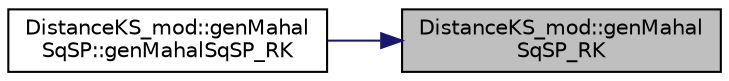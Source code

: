digraph "DistanceKS_mod::genMahalSqSP_RK"
{
 // LATEX_PDF_SIZE
  edge [fontname="Helvetica",fontsize="10",labelfontname="Helvetica",labelfontsize="10"];
  node [fontname="Helvetica",fontsize="10",shape=record];
  rankdir="RL";
  Node1 [label="DistanceKS_mod::genMahal\lSqSP_RK",height=0.2,width=0.4,color="black", fillcolor="grey75", style="filled", fontcolor="black",tooltip="Return the square of Mahalanobis distance for a single point from a distribution of points with mean ..."];
  Node1 -> Node2 [dir="back",color="midnightblue",fontsize="10",style="solid",fontname="Helvetica"];
  Node2 [label="DistanceKS_mod::genMahal\lSqSP::genMahalSqSP_RK",height=0.2,width=0.4,color="black", fillcolor="white", style="filled",URL="$interfaceDistanceKS__mod_1_1genMahalSqSP.html#a8552913115d068643465d8318865ec80",tooltip="Return the square of Mahalanobis distance for a single point from a distribution of points with mean ..."];
}
